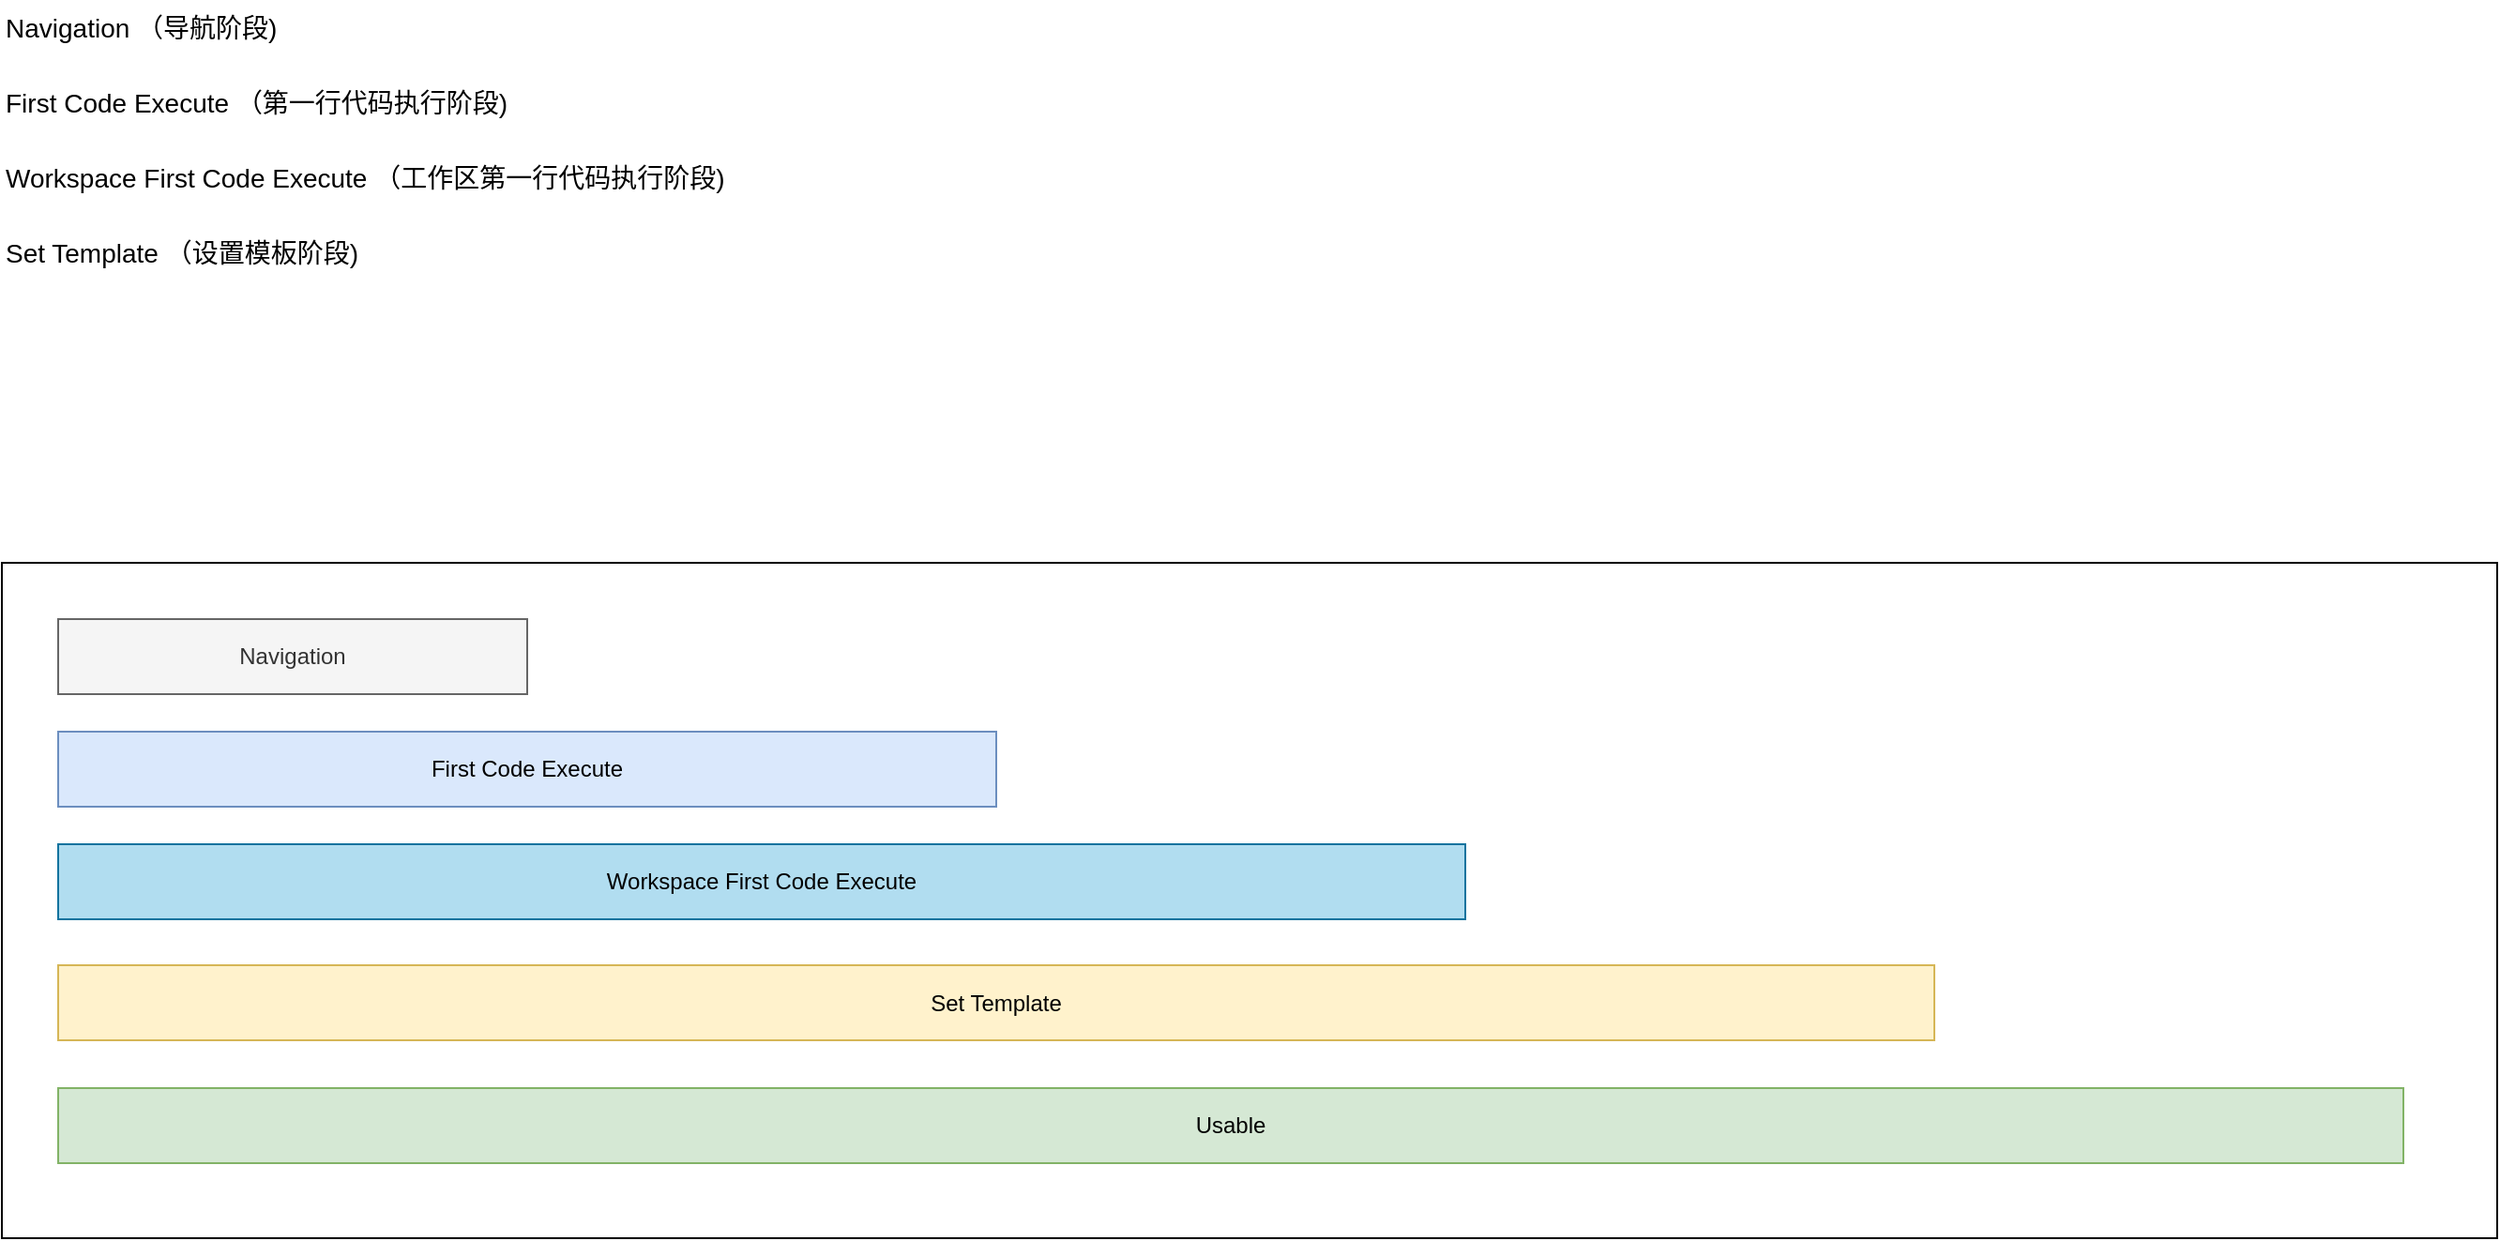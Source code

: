 <mxfile version="21.6.7" type="github">
  <diagram name="第 1 页" id="_xwGCw5GrD2Cx17C61o6">
    <mxGraphModel dx="1859" dy="999" grid="1" gridSize="10" guides="1" tooltips="1" connect="1" arrows="1" fold="1" page="1" pageScale="1" pageWidth="827" pageHeight="1169" math="0" shadow="0">
      <root>
        <mxCell id="0" />
        <mxCell id="1" parent="0" />
        <mxCell id="7oYTXGTXGR32VC5t_gyF-1" value="" style="rounded=0;whiteSpace=wrap;html=1;" vertex="1" parent="1">
          <mxGeometry x="80" y="330" width="1330" height="360" as="geometry" />
        </mxCell>
        <mxCell id="7oYTXGTXGR32VC5t_gyF-2" value="Navigation" style="rounded=0;whiteSpace=wrap;html=1;fillColor=#f5f5f5;strokeColor=#666666;fontColor=#333333;" vertex="1" parent="1">
          <mxGeometry x="110" y="360" width="250" height="40" as="geometry" />
        </mxCell>
        <mxCell id="7oYTXGTXGR32VC5t_gyF-3" value="Navigation （导航阶段)" style="text;html=1;strokeColor=none;fillColor=none;align=left;verticalAlign=middle;whiteSpace=wrap;rounded=0;fontSize=14;" vertex="1" parent="1">
          <mxGeometry x="80" y="30" width="320" height="30" as="geometry" />
        </mxCell>
        <mxCell id="7oYTXGTXGR32VC5t_gyF-4" value="First Code Execute" style="rounded=0;whiteSpace=wrap;html=1;fillColor=#dae8fc;strokeColor=#6c8ebf;" vertex="1" parent="1">
          <mxGeometry x="110" y="420" width="500" height="40" as="geometry" />
        </mxCell>
        <mxCell id="7oYTXGTXGR32VC5t_gyF-5" value="Workspace First Code Execute" style="rounded=0;whiteSpace=wrap;html=1;fillColor=#b1ddf0;strokeColor=#10739e;" vertex="1" parent="1">
          <mxGeometry x="110" y="480" width="750" height="40" as="geometry" />
        </mxCell>
        <mxCell id="7oYTXGTXGR32VC5t_gyF-6" value="Set Template" style="rounded=0;whiteSpace=wrap;html=1;fillColor=#fff2cc;strokeColor=#d6b656;" vertex="1" parent="1">
          <mxGeometry x="110" y="544.5" width="1000" height="40" as="geometry" />
        </mxCell>
        <mxCell id="7oYTXGTXGR32VC5t_gyF-8" value="Usable" style="rounded=0;whiteSpace=wrap;html=1;fillColor=#d5e8d4;strokeColor=#82b366;" vertex="1" parent="1">
          <mxGeometry x="110" y="610" width="1250" height="40" as="geometry" />
        </mxCell>
        <mxCell id="7oYTXGTXGR32VC5t_gyF-9" value="First Code Execute （第一行代码执行阶段)" style="text;html=1;strokeColor=none;fillColor=none;align=left;verticalAlign=middle;whiteSpace=wrap;rounded=0;fontSize=14;" vertex="1" parent="1">
          <mxGeometry x="80" y="70" width="320" height="30" as="geometry" />
        </mxCell>
        <mxCell id="7oYTXGTXGR32VC5t_gyF-10" value="Workspace First Code Execute （工作区第一行代码执行阶段)" style="text;html=1;strokeColor=none;fillColor=none;align=left;verticalAlign=middle;whiteSpace=wrap;rounded=0;fontSize=14;" vertex="1" parent="1">
          <mxGeometry x="80" y="110" width="390" height="30" as="geometry" />
        </mxCell>
        <mxCell id="7oYTXGTXGR32VC5t_gyF-11" value="Set Template （设置模板阶段)" style="text;html=1;strokeColor=none;fillColor=none;align=left;verticalAlign=middle;whiteSpace=wrap;rounded=0;fontSize=14;" vertex="1" parent="1">
          <mxGeometry x="80" y="150" width="350" height="30" as="geometry" />
        </mxCell>
      </root>
    </mxGraphModel>
  </diagram>
</mxfile>
